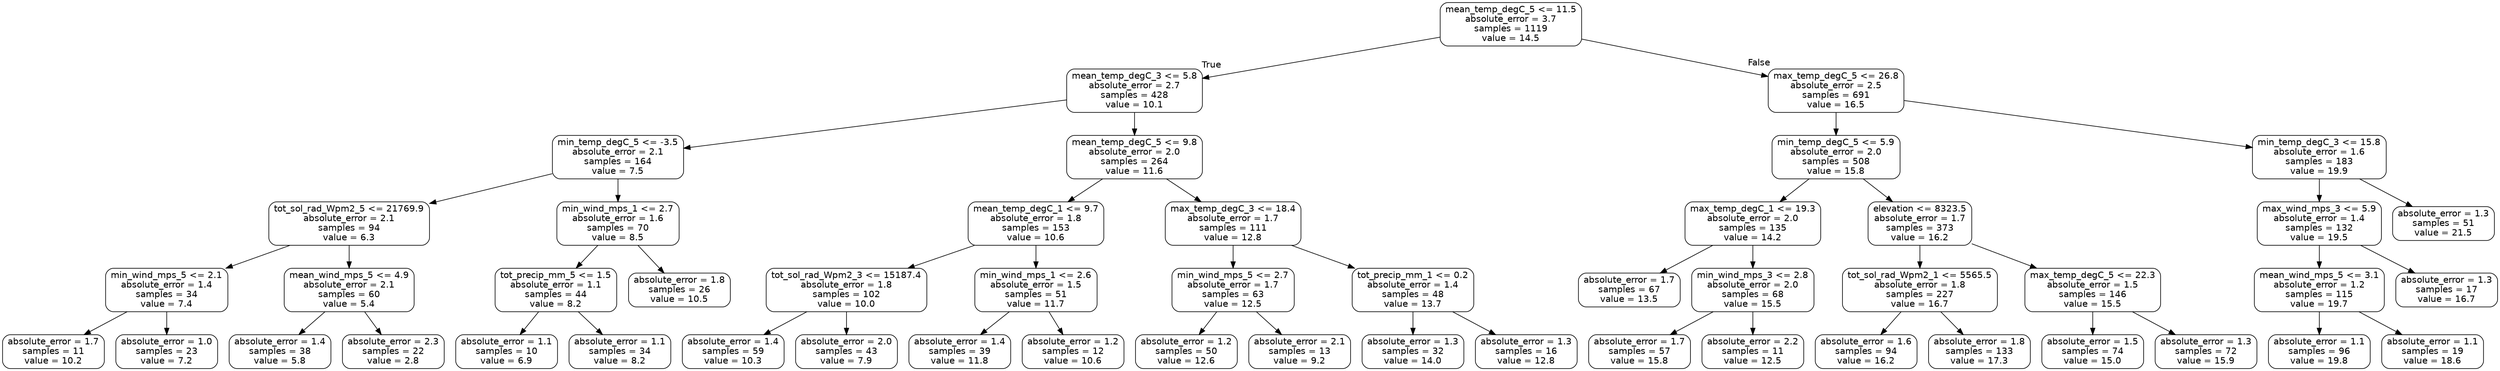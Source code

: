 digraph Tree {
node [shape=box, style="rounded", color="black", fontname="helvetica"] ;
edge [fontname="helvetica"] ;
0 [label="mean_temp_degC_5 <= 11.5\nabsolute_error = 3.7\nsamples = 1119\nvalue = 14.5"] ;
1 [label="mean_temp_degC_3 <= 5.8\nabsolute_error = 2.7\nsamples = 428\nvalue = 10.1"] ;
0 -> 1 [labeldistance=2.5, labelangle=45, headlabel="True"] ;
2 [label="min_temp_degC_5 <= -3.5\nabsolute_error = 2.1\nsamples = 164\nvalue = 7.5"] ;
1 -> 2 ;
3 [label="tot_sol_rad_Wpm2_5 <= 21769.9\nabsolute_error = 2.1\nsamples = 94\nvalue = 6.3"] ;
2 -> 3 ;
4 [label="min_wind_mps_5 <= 2.1\nabsolute_error = 1.4\nsamples = 34\nvalue = 7.4"] ;
3 -> 4 ;
5 [label="absolute_error = 1.7\nsamples = 11\nvalue = 10.2"] ;
4 -> 5 ;
6 [label="absolute_error = 1.0\nsamples = 23\nvalue = 7.2"] ;
4 -> 6 ;
7 [label="mean_wind_mps_5 <= 4.9\nabsolute_error = 2.1\nsamples = 60\nvalue = 5.4"] ;
3 -> 7 ;
8 [label="absolute_error = 1.4\nsamples = 38\nvalue = 5.8"] ;
7 -> 8 ;
9 [label="absolute_error = 2.3\nsamples = 22\nvalue = 2.8"] ;
7 -> 9 ;
10 [label="min_wind_mps_1 <= 2.7\nabsolute_error = 1.6\nsamples = 70\nvalue = 8.5"] ;
2 -> 10 ;
11 [label="tot_precip_mm_5 <= 1.5\nabsolute_error = 1.1\nsamples = 44\nvalue = 8.2"] ;
10 -> 11 ;
12 [label="absolute_error = 1.1\nsamples = 10\nvalue = 6.9"] ;
11 -> 12 ;
13 [label="absolute_error = 1.1\nsamples = 34\nvalue = 8.2"] ;
11 -> 13 ;
14 [label="absolute_error = 1.8\nsamples = 26\nvalue = 10.5"] ;
10 -> 14 ;
15 [label="mean_temp_degC_5 <= 9.8\nabsolute_error = 2.0\nsamples = 264\nvalue = 11.6"] ;
1 -> 15 ;
16 [label="mean_temp_degC_1 <= 9.7\nabsolute_error = 1.8\nsamples = 153\nvalue = 10.6"] ;
15 -> 16 ;
17 [label="tot_sol_rad_Wpm2_3 <= 15187.4\nabsolute_error = 1.8\nsamples = 102\nvalue = 10.0"] ;
16 -> 17 ;
18 [label="absolute_error = 1.4\nsamples = 59\nvalue = 10.3"] ;
17 -> 18 ;
19 [label="absolute_error = 2.0\nsamples = 43\nvalue = 7.9"] ;
17 -> 19 ;
20 [label="min_wind_mps_1 <= 2.6\nabsolute_error = 1.5\nsamples = 51\nvalue = 11.7"] ;
16 -> 20 ;
21 [label="absolute_error = 1.4\nsamples = 39\nvalue = 11.8"] ;
20 -> 21 ;
22 [label="absolute_error = 1.2\nsamples = 12\nvalue = 10.6"] ;
20 -> 22 ;
23 [label="max_temp_degC_3 <= 18.4\nabsolute_error = 1.7\nsamples = 111\nvalue = 12.8"] ;
15 -> 23 ;
24 [label="min_wind_mps_5 <= 2.7\nabsolute_error = 1.7\nsamples = 63\nvalue = 12.5"] ;
23 -> 24 ;
25 [label="absolute_error = 1.2\nsamples = 50\nvalue = 12.6"] ;
24 -> 25 ;
26 [label="absolute_error = 2.1\nsamples = 13\nvalue = 9.2"] ;
24 -> 26 ;
27 [label="tot_precip_mm_1 <= 0.2\nabsolute_error = 1.4\nsamples = 48\nvalue = 13.7"] ;
23 -> 27 ;
28 [label="absolute_error = 1.3\nsamples = 32\nvalue = 14.0"] ;
27 -> 28 ;
29 [label="absolute_error = 1.3\nsamples = 16\nvalue = 12.8"] ;
27 -> 29 ;
30 [label="max_temp_degC_5 <= 26.8\nabsolute_error = 2.5\nsamples = 691\nvalue = 16.5"] ;
0 -> 30 [labeldistance=2.5, labelangle=-45, headlabel="False"] ;
31 [label="min_temp_degC_5 <= 5.9\nabsolute_error = 2.0\nsamples = 508\nvalue = 15.8"] ;
30 -> 31 ;
32 [label="max_temp_degC_1 <= 19.3\nabsolute_error = 2.0\nsamples = 135\nvalue = 14.2"] ;
31 -> 32 ;
33 [label="absolute_error = 1.7\nsamples = 67\nvalue = 13.5"] ;
32 -> 33 ;
34 [label="min_wind_mps_3 <= 2.8\nabsolute_error = 2.0\nsamples = 68\nvalue = 15.5"] ;
32 -> 34 ;
35 [label="absolute_error = 1.7\nsamples = 57\nvalue = 15.8"] ;
34 -> 35 ;
36 [label="absolute_error = 2.2\nsamples = 11\nvalue = 12.5"] ;
34 -> 36 ;
37 [label="elevation <= 8323.5\nabsolute_error = 1.7\nsamples = 373\nvalue = 16.2"] ;
31 -> 37 ;
38 [label="tot_sol_rad_Wpm2_1 <= 5565.5\nabsolute_error = 1.8\nsamples = 227\nvalue = 16.7"] ;
37 -> 38 ;
39 [label="absolute_error = 1.6\nsamples = 94\nvalue = 16.2"] ;
38 -> 39 ;
40 [label="absolute_error = 1.8\nsamples = 133\nvalue = 17.3"] ;
38 -> 40 ;
41 [label="max_temp_degC_5 <= 22.3\nabsolute_error = 1.5\nsamples = 146\nvalue = 15.5"] ;
37 -> 41 ;
42 [label="absolute_error = 1.5\nsamples = 74\nvalue = 15.0"] ;
41 -> 42 ;
43 [label="absolute_error = 1.3\nsamples = 72\nvalue = 15.9"] ;
41 -> 43 ;
44 [label="min_temp_degC_3 <= 15.8\nabsolute_error = 1.6\nsamples = 183\nvalue = 19.9"] ;
30 -> 44 ;
45 [label="max_wind_mps_3 <= 5.9\nabsolute_error = 1.4\nsamples = 132\nvalue = 19.5"] ;
44 -> 45 ;
46 [label="mean_wind_mps_5 <= 3.1\nabsolute_error = 1.2\nsamples = 115\nvalue = 19.7"] ;
45 -> 46 ;
47 [label="absolute_error = 1.1\nsamples = 96\nvalue = 19.8"] ;
46 -> 47 ;
48 [label="absolute_error = 1.1\nsamples = 19\nvalue = 18.6"] ;
46 -> 48 ;
49 [label="absolute_error = 1.3\nsamples = 17\nvalue = 16.7"] ;
45 -> 49 ;
50 [label="absolute_error = 1.3\nsamples = 51\nvalue = 21.5"] ;
44 -> 50 ;
}